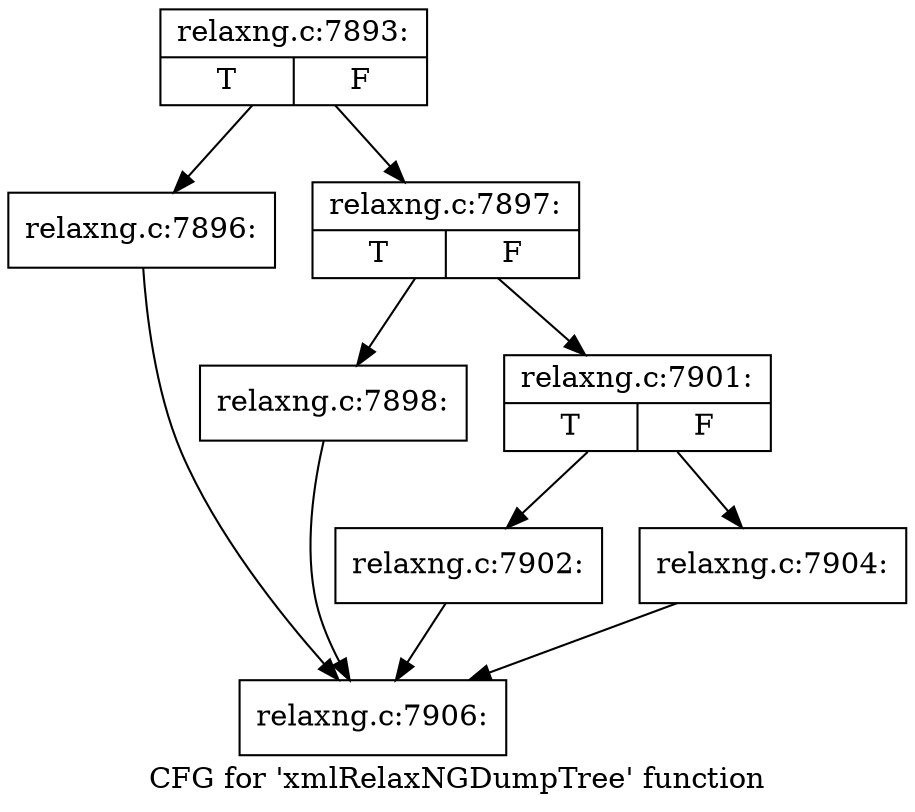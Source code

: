 digraph "CFG for 'xmlRelaxNGDumpTree' function" {
	label="CFG for 'xmlRelaxNGDumpTree' function";

	Node0x3a21200 [shape=record,label="{relaxng.c:7893:|{<s0>T|<s1>F}}"];
	Node0x3a21200 -> Node0x3a1ca60;
	Node0x3a21200 -> Node0x3a1cab0;
	Node0x3a1ca60 [shape=record,label="{relaxng.c:7896:}"];
	Node0x3a1ca60 -> Node0x3a266c0;
	Node0x3a1cab0 [shape=record,label="{relaxng.c:7897:|{<s0>T|<s1>F}}"];
	Node0x3a1cab0 -> Node0x3a21190;
	Node0x3a1cab0 -> Node0x3a25e60;
	Node0x3a21190 [shape=record,label="{relaxng.c:7898:}"];
	Node0x3a21190 -> Node0x3a266c0;
	Node0x3a25e60 [shape=record,label="{relaxng.c:7901:|{<s0>T|<s1>F}}"];
	Node0x3a25e60 -> Node0x3a26670;
	Node0x3a25e60 -> Node0x3a26710;
	Node0x3a26670 [shape=record,label="{relaxng.c:7902:}"];
	Node0x3a26670 -> Node0x3a266c0;
	Node0x3a26710 [shape=record,label="{relaxng.c:7904:}"];
	Node0x3a26710 -> Node0x3a266c0;
	Node0x3a266c0 [shape=record,label="{relaxng.c:7906:}"];
}
